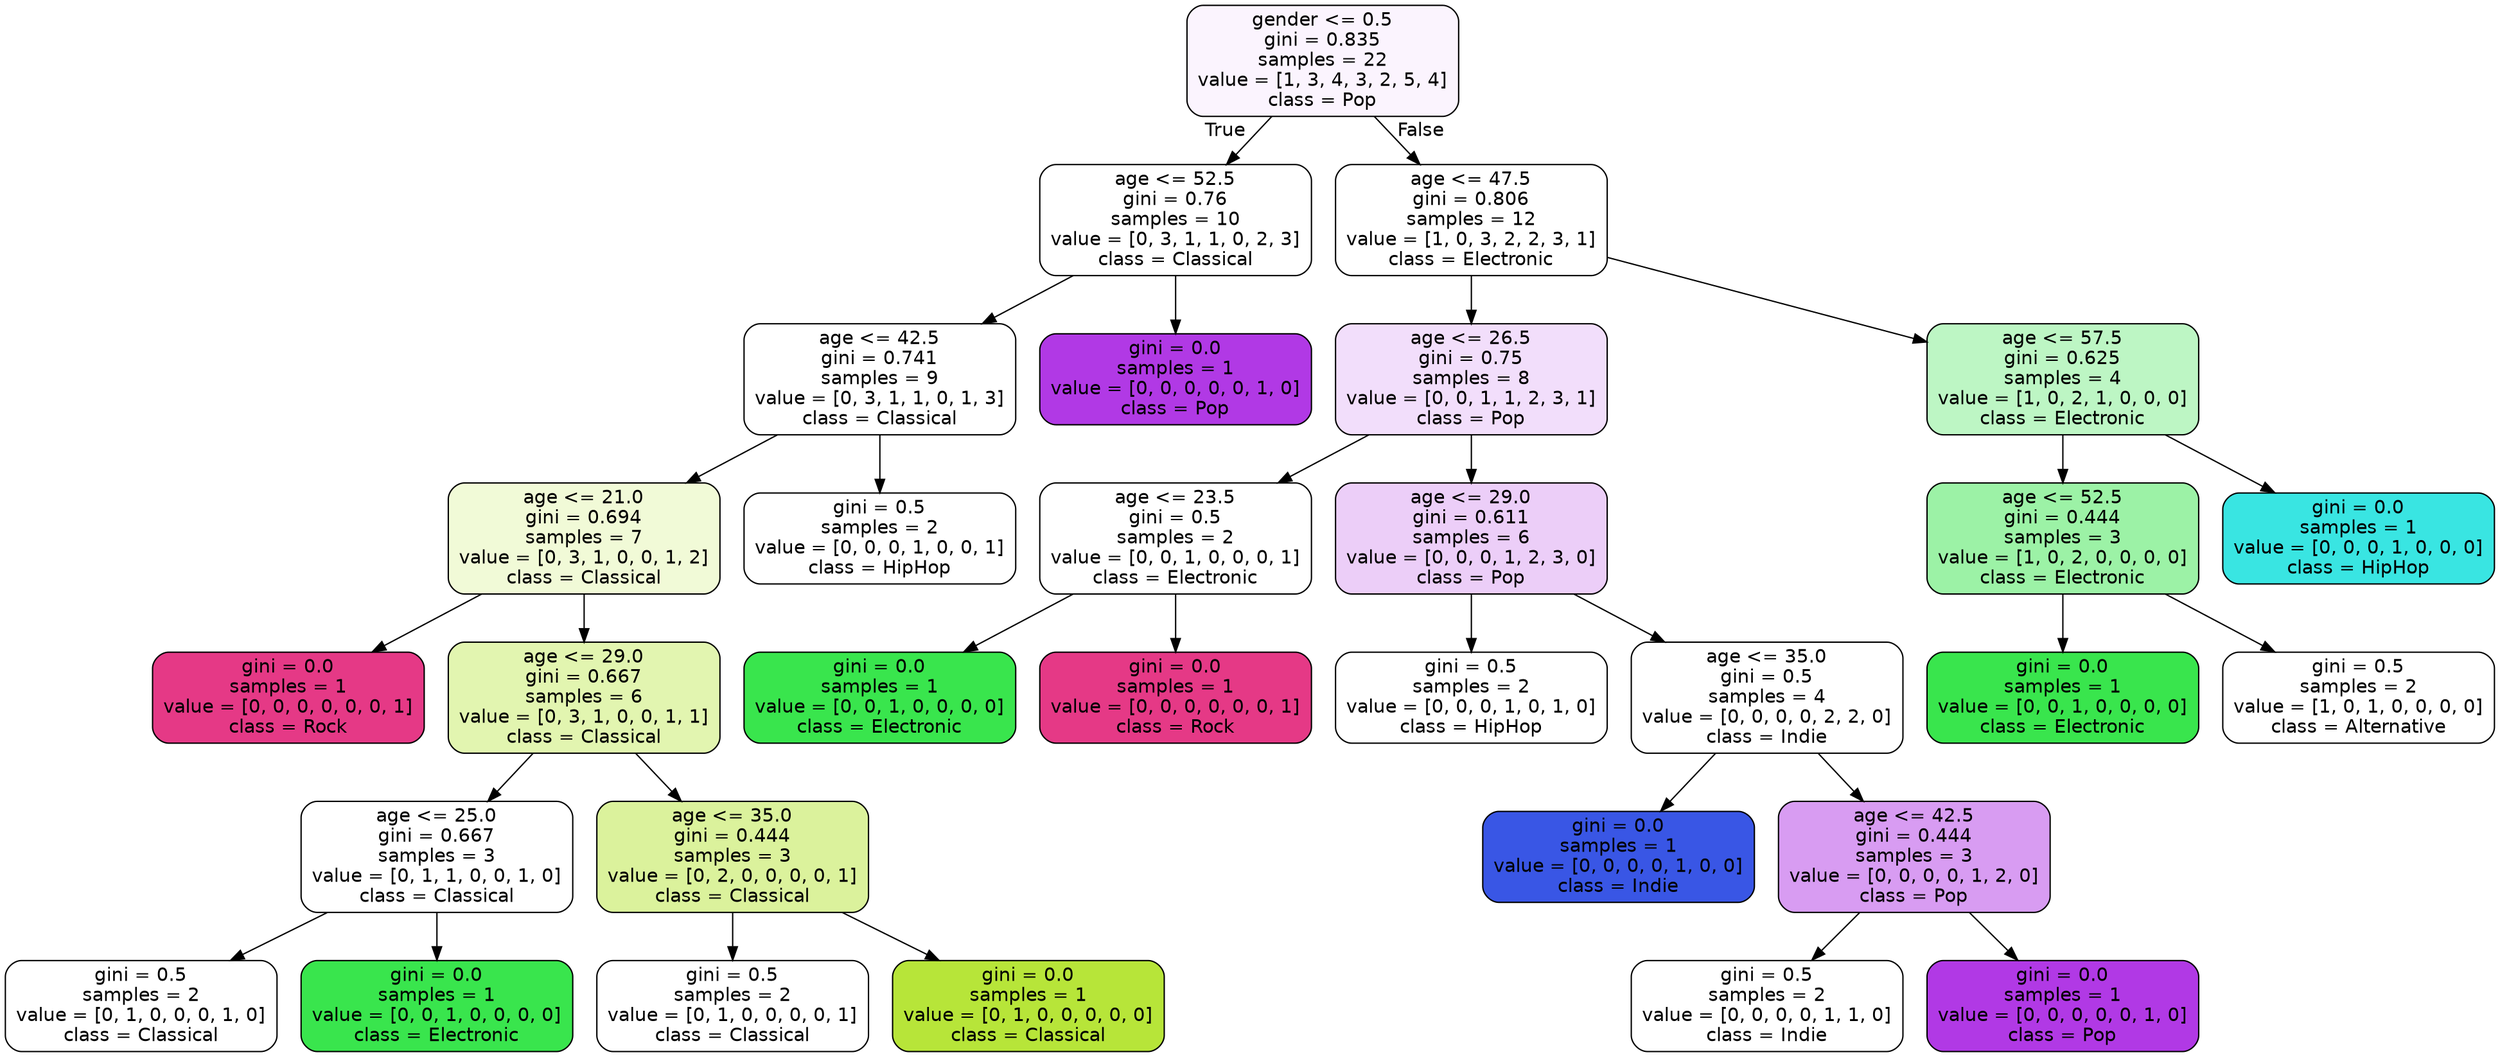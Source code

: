 digraph Tree {
node [shape=box, style="filled, rounded", color="black", fontname="helvetica"] ;
edge [fontname="helvetica"] ;
0 [label="gender <= 0.5\ngini = 0.835\nsamples = 22\nvalue = [1, 3, 4, 3, 2, 5, 4]\nclass = Pop", fillcolor="#fbf4fe"] ;
1 [label="age <= 52.5\ngini = 0.76\nsamples = 10\nvalue = [0, 3, 1, 1, 0, 2, 3]\nclass = Classical", fillcolor="#ffffff"] ;
0 -> 1 [labeldistance=2.5, labelangle=45, headlabel="True"] ;
2 [label="age <= 42.5\ngini = 0.741\nsamples = 9\nvalue = [0, 3, 1, 1, 0, 1, 3]\nclass = Classical", fillcolor="#ffffff"] ;
1 -> 2 ;
3 [label="age <= 21.0\ngini = 0.694\nsamples = 7\nvalue = [0, 3, 1, 0, 0, 1, 2]\nclass = Classical", fillcolor="#f1fad7"] ;
2 -> 3 ;
4 [label="gini = 0.0\nsamples = 1\nvalue = [0, 0, 0, 0, 0, 0, 1]\nclass = Rock", fillcolor="#e53986"] ;
3 -> 4 ;
5 [label="age <= 29.0\ngini = 0.667\nsamples = 6\nvalue = [0, 3, 1, 0, 0, 1, 1]\nclass = Classical", fillcolor="#e2f5b0"] ;
3 -> 5 ;
6 [label="age <= 25.0\ngini = 0.667\nsamples = 3\nvalue = [0, 1, 1, 0, 0, 1, 0]\nclass = Classical", fillcolor="#ffffff"] ;
5 -> 6 ;
7 [label="gini = 0.5\nsamples = 2\nvalue = [0, 1, 0, 0, 0, 1, 0]\nclass = Classical", fillcolor="#ffffff"] ;
6 -> 7 ;
8 [label="gini = 0.0\nsamples = 1\nvalue = [0, 0, 1, 0, 0, 0, 0]\nclass = Electronic", fillcolor="#39e54d"] ;
6 -> 8 ;
9 [label="age <= 35.0\ngini = 0.444\nsamples = 3\nvalue = [0, 2, 0, 0, 0, 0, 1]\nclass = Classical", fillcolor="#dbf29c"] ;
5 -> 9 ;
10 [label="gini = 0.5\nsamples = 2\nvalue = [0, 1, 0, 0, 0, 0, 1]\nclass = Classical", fillcolor="#ffffff"] ;
9 -> 10 ;
11 [label="gini = 0.0\nsamples = 1\nvalue = [0, 1, 0, 0, 0, 0, 0]\nclass = Classical", fillcolor="#b7e539"] ;
9 -> 11 ;
12 [label="gini = 0.5\nsamples = 2\nvalue = [0, 0, 0, 1, 0, 0, 1]\nclass = HipHop", fillcolor="#ffffff"] ;
2 -> 12 ;
13 [label="gini = 0.0\nsamples = 1\nvalue = [0, 0, 0, 0, 0, 1, 0]\nclass = Pop", fillcolor="#b139e5"] ;
1 -> 13 ;
14 [label="age <= 47.5\ngini = 0.806\nsamples = 12\nvalue = [1, 0, 3, 2, 2, 3, 1]\nclass = Electronic", fillcolor="#ffffff"] ;
0 -> 14 [labeldistance=2.5, labelangle=-45, headlabel="False"] ;
15 [label="age <= 26.5\ngini = 0.75\nsamples = 8\nvalue = [0, 0, 1, 1, 2, 3, 1]\nclass = Pop", fillcolor="#f2defb"] ;
14 -> 15 ;
16 [label="age <= 23.5\ngini = 0.5\nsamples = 2\nvalue = [0, 0, 1, 0, 0, 0, 1]\nclass = Electronic", fillcolor="#ffffff"] ;
15 -> 16 ;
17 [label="gini = 0.0\nsamples = 1\nvalue = [0, 0, 1, 0, 0, 0, 0]\nclass = Electronic", fillcolor="#39e54d"] ;
16 -> 17 ;
18 [label="gini = 0.0\nsamples = 1\nvalue = [0, 0, 0, 0, 0, 0, 1]\nclass = Rock", fillcolor="#e53986"] ;
16 -> 18 ;
19 [label="age <= 29.0\ngini = 0.611\nsamples = 6\nvalue = [0, 0, 0, 1, 2, 3, 0]\nclass = Pop", fillcolor="#eccef8"] ;
15 -> 19 ;
20 [label="gini = 0.5\nsamples = 2\nvalue = [0, 0, 0, 1, 0, 1, 0]\nclass = HipHop", fillcolor="#ffffff"] ;
19 -> 20 ;
21 [label="age <= 35.0\ngini = 0.5\nsamples = 4\nvalue = [0, 0, 0, 0, 2, 2, 0]\nclass = Indie", fillcolor="#ffffff"] ;
19 -> 21 ;
22 [label="gini = 0.0\nsamples = 1\nvalue = [0, 0, 0, 0, 1, 0, 0]\nclass = Indie", fillcolor="#3956e5"] ;
21 -> 22 ;
23 [label="age <= 42.5\ngini = 0.444\nsamples = 3\nvalue = [0, 0, 0, 0, 1, 2, 0]\nclass = Pop", fillcolor="#d89cf2"] ;
21 -> 23 ;
24 [label="gini = 0.5\nsamples = 2\nvalue = [0, 0, 0, 0, 1, 1, 0]\nclass = Indie", fillcolor="#ffffff"] ;
23 -> 24 ;
25 [label="gini = 0.0\nsamples = 1\nvalue = [0, 0, 0, 0, 0, 1, 0]\nclass = Pop", fillcolor="#b139e5"] ;
23 -> 25 ;
26 [label="age <= 57.5\ngini = 0.625\nsamples = 4\nvalue = [1, 0, 2, 1, 0, 0, 0]\nclass = Electronic", fillcolor="#bdf6c4"] ;
14 -> 26 ;
27 [label="age <= 52.5\ngini = 0.444\nsamples = 3\nvalue = [1, 0, 2, 0, 0, 0, 0]\nclass = Electronic", fillcolor="#9cf2a6"] ;
26 -> 27 ;
28 [label="gini = 0.0\nsamples = 1\nvalue = [0, 0, 1, 0, 0, 0, 0]\nclass = Electronic", fillcolor="#39e54d"] ;
27 -> 28 ;
29 [label="gini = 0.5\nsamples = 2\nvalue = [1, 0, 1, 0, 0, 0, 0]\nclass = Alternative", fillcolor="#ffffff"] ;
27 -> 29 ;
30 [label="gini = 0.0\nsamples = 1\nvalue = [0, 0, 0, 1, 0, 0, 0]\nclass = HipHop", fillcolor="#39e5e2"] ;
26 -> 30 ;
}
